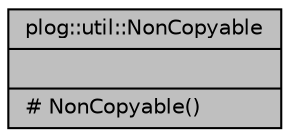 digraph "plog::util::NonCopyable"
{
 // LATEX_PDF_SIZE
  bgcolor="transparent";
  edge [fontname="Helvetica",fontsize="10",labelfontname="Helvetica",labelfontsize="10"];
  node [fontname="Helvetica",fontsize="10",shape=record];
  Node1 [label="{plog::util::NonCopyable\n||# NonCopyable()\l}",height=0.2,width=0.4,color="black", fillcolor="grey75", style="filled", fontcolor="black",tooltip=" "];
}
